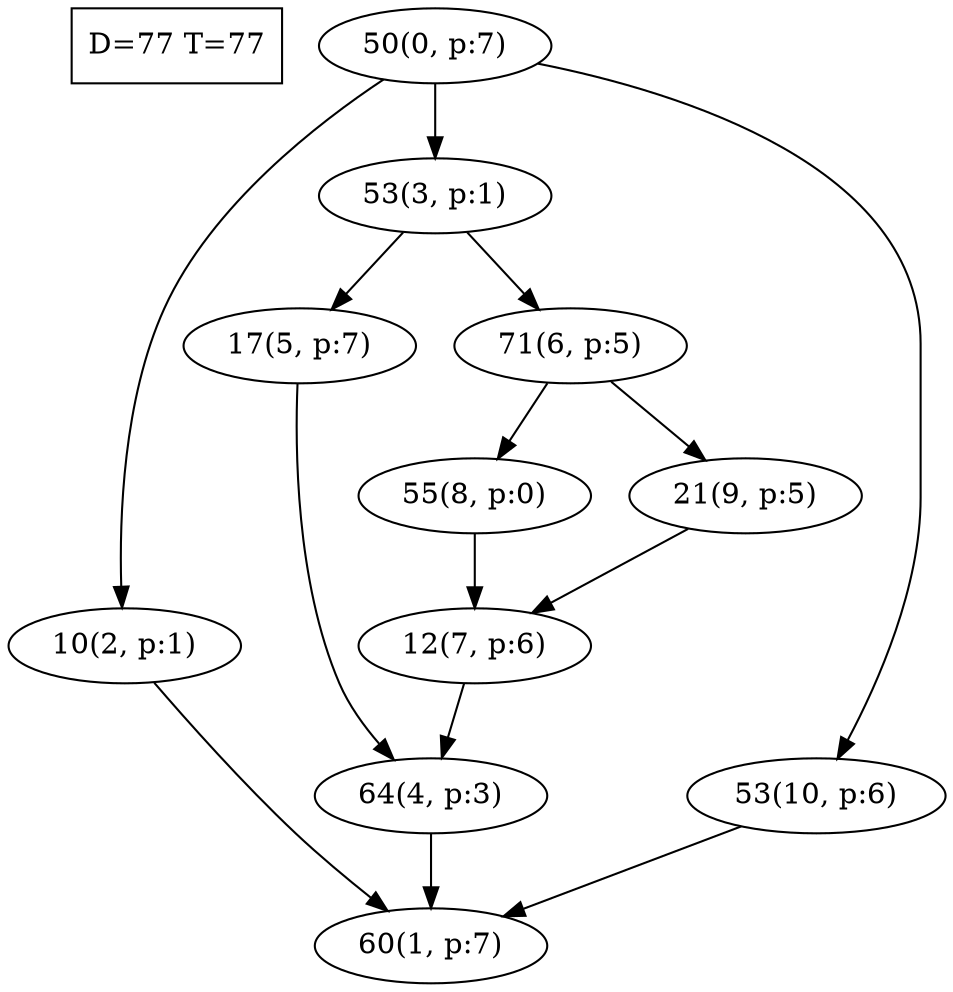 digraph Task {
i [shape=box, label="D=77 T=77"]; 
0 [label="50(0, p:7)"];
1 [label="60(1, p:7)"];
2 [label="10(2, p:1)"];
3 [label="53(3, p:1)"];
4 [label="64(4, p:3)"];
5 [label="17(5, p:7)"];
6 [label="71(6, p:5)"];
7 [label="12(7, p:6)"];
8 [label="55(8, p:0)"];
9 [label="21(9, p:5)"];
10 [label="53(10, p:6)"];
0 -> 2;
0 -> 3;
0 -> 10;
2 -> 1;
3 -> 5;
3 -> 6;
4 -> 1;
5 -> 4;
6 -> 8;
6 -> 9;
7 -> 4;
8 -> 7;
9 -> 7;
10 -> 1;
}